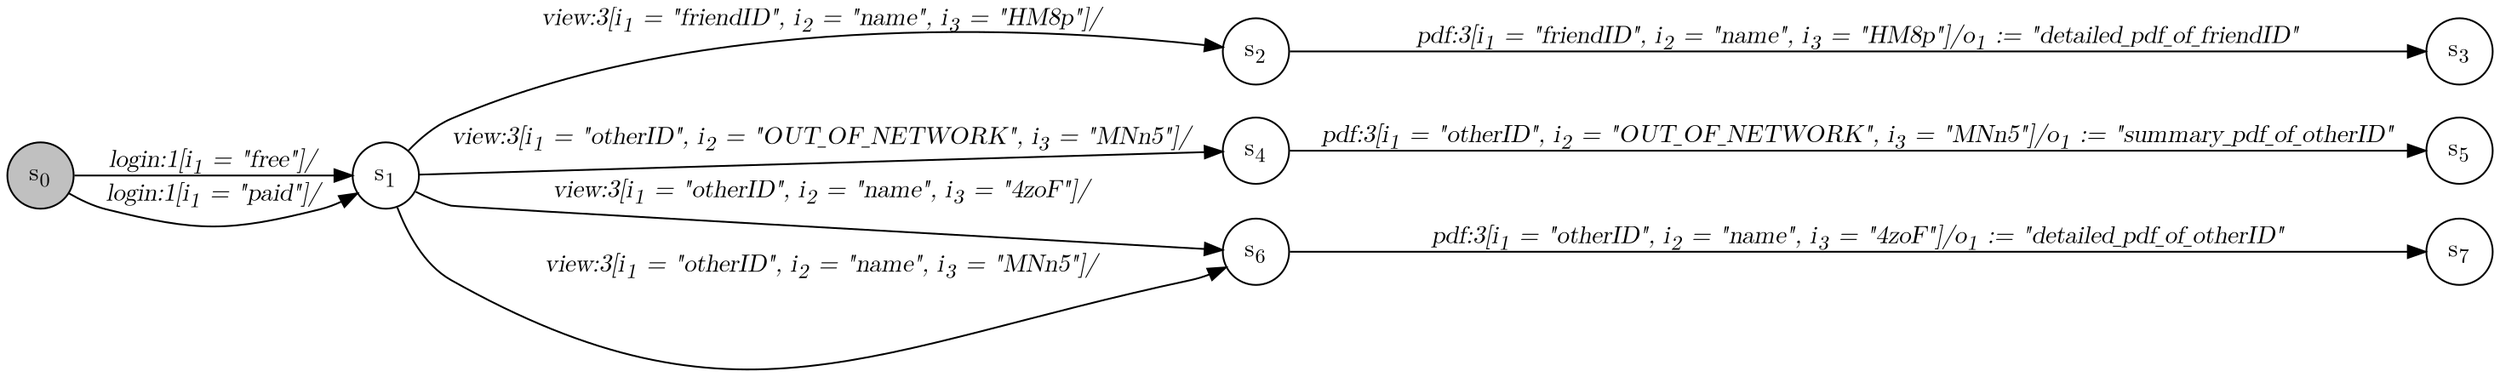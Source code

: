 digraph XXXlinkedin_ext{
    graph [rankdir="LR", fontname="Latin Modern Math", margin=0];
    node [color="black", fillcolor="white", shape="circle", style="filled", fontname="Latin Modern Math"];
    edge [fontname="Latin Modern Math"];

    s0[fillcolor="gray", label=<s<sub>0</sub>>];
    s1[label=<s<sub>1</sub>>];
    s2[label=<s<sub>2</sub>>];
    s3[label=<s<sub>3</sub>>];
    s4[label=<s<sub>4</sub>>];
    s5[label=<s<sub>5</sub>>];
    s6[label=<s<sub>6</sub>>];
    s7[label=<s<sub>7</sub>>];

    s0->s1[label=<<i>login:1&#91;i<sub>1</sub> = "free"&#93;/</i>>];
    s0->s1[label=<<i>login:1&#91;i<sub>1</sub> = "paid"&#93;/</i>>];
    s1->s2[label=<<i>view:3&#91;i<sub>1</sub> = "friendID", i<sub>2</sub> = "name", i<sub>3</sub> = "HM8p"&#93;/</i>>];
    s1->s4[label=<<i>view:3&#91;i<sub>1</sub> = "otherID", i<sub>2</sub> = "OUT_OF_NETWORK", i<sub>3</sub> = "MNn5"&#93;/</i>>];
    s1->s6[label=<<i>view:3&#91;i<sub>1</sub> = "otherID", i<sub>2</sub> = "name", i<sub>3</sub> = "4zoF"&#93;/</i>>];
    s1->s6[label=<<i>view:3&#91;i<sub>1</sub> = "otherID", i<sub>2</sub> = "name", i<sub>3</sub> = "MNn5"&#93;/</i>>];
    s2->s3[label=<<i>pdf:3&#91;i<sub>1</sub> = "friendID", i<sub>2</sub> = "name", i<sub>3</sub> = "HM8p"&#93;/o<sub>1</sub> := "detailed_pdf_of_friendID"</i>>];
    s4->s5[label=<<i>pdf:3&#91;i<sub>1</sub> = "otherID", i<sub>2</sub> = "OUT_OF_NETWORK", i<sub>3</sub> = "MNn5"&#93;/o<sub>1</sub> := "summary_pdf_of_otherID"</i>>];
    s6->s7[label=<<i>pdf:3&#91;i<sub>1</sub> = "otherID", i<sub>2</sub> = "name", i<sub>3</sub> = "4zoF"&#93;/o<sub>1</sub> := "detailed_pdf_of_otherID"</i>>];
}
